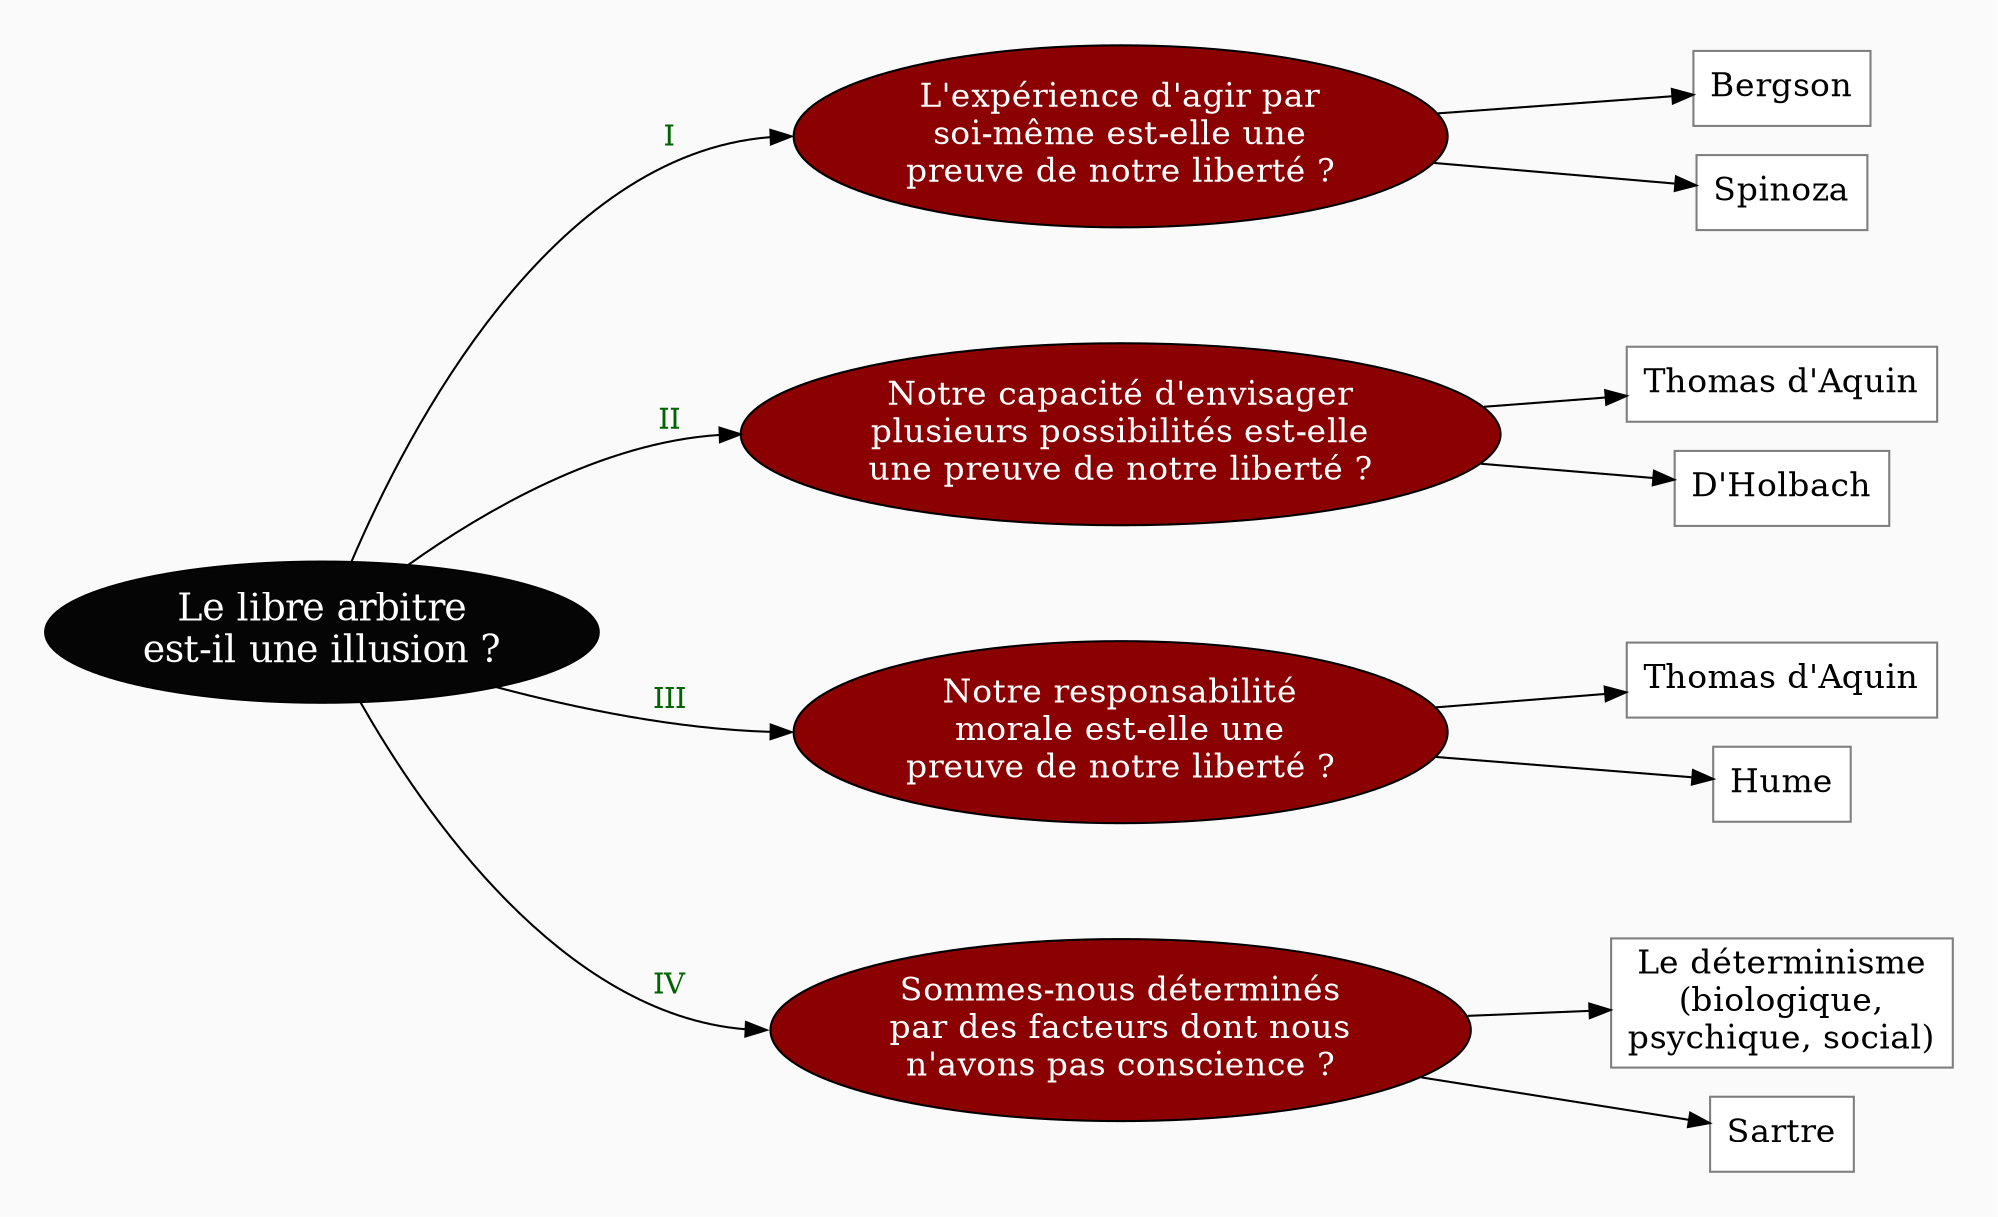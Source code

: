 digraph G {
// Template : diagram
// Usage : 
rankdir=LR
splines=true
//splines=curved
bgcolor=grey98
pad=0.3
style=filled
edge[minlen=3]
node[style=filled, fontcolor=white]
ranksep=0.1
nodesep=0.2

// NIVEAU 1
node[fillcolor=grey2, fontsize=18]
a1[label="Le libre arbitre
est-il une illusion ?"]

// NIVEAU 2
node[fillcolor=red4, fontsize=16]
a1->b1[headport=w,label=<<FONT color="darkgreen"><br/>I</FONT>>]
a1->b2[headport=w,label=<<FONT color="darkgreen"><br/>II</FONT>>]
a1->b3[headport=w,label=<<FONT color="darkgreen"><br/>III</FONT>>]
a1->b4[headport=w,label=<<FONT color="darkgreen"><br/>IV</FONT>>]
b1[label="L'expérience d'agir par
soi-même est-elle une
preuve de notre liberté ?"]    
b2[label="Notre capacité d'envisager
plusieurs possibilités est-elle
une preuve de notre liberté ?"]
b3[label="Notre responsabilité
morale est-elle une
preuve de notre liberté ?"]
b4[label="Sommes-nous déterminés
par des facteurs dont nous
n'avons pas conscience ?"]




{rank=same;b1->b2->b3->b4[style=invis, minlen=2]}

node[fontcolor=black]
// NIVEAU 3 (sans intermédiaire)
node [shape=box, fillcolor=white, color=grey50]
// c1[label=""]
b1->{c1,c2}
c1[label="Bergson"]
c2[label="Spinoza"]

b2->{c3,c4}
c3[label="Thomas d'Aquin"]
c4[label="D'Holbach"]

b3->{c5,c6}
c5[label="Thomas d'Aquin"]
c6[label="Hume"]

b4->{c7,c8}
c7[label="Le déterminisme
(biologique,
psychique, social)"]
c8[label="Sartre"]


{rank=same;c2->c3[style=invis, minlen=2]}
{rank=same;c4->c5[style=invis, minlen=2]}
{rank=same;c6->c7[style=invis, minlen=2]}



// INTERMÉDIAIRE AVANT NIVEAU 3
node[fillcolor=grey78, shape=oval]
// [arrowhead=none]
// bc1[label=""]

// NIVEAU 3 (avec intermédiaire)
node[fillcolor=white, shape=box, color=grey50]
// c1[label=""]

// NIVEAU 4
node[style="filled,rounded", fillcolor=white, shape=box, color=grey50]
// d1[label=""]

// ÉTIQUETTES EN ROUGE
node[shape=plaintext, fontcolor=firebrick3, fillcolor=grey98]
// e1[label=< <B>= Titre</B><BR /><BR />Contenu<BR /> >]
// e1[label=""]
// ->e1[minlen=1, style=invis]



// REMARQUES EN BLEU
node[color=blue, shape=box, margin=0.07, fontcolor=black, fontsize=12, style="dashed", penwidth=0.6]
edge[color=blue, arrowhead="none", xlabel="", style="dashed", penwidth=0.6]
// r1[label=""]
// {rank=same;->r1}
// {rank=same;r1->[dir=back]}

}